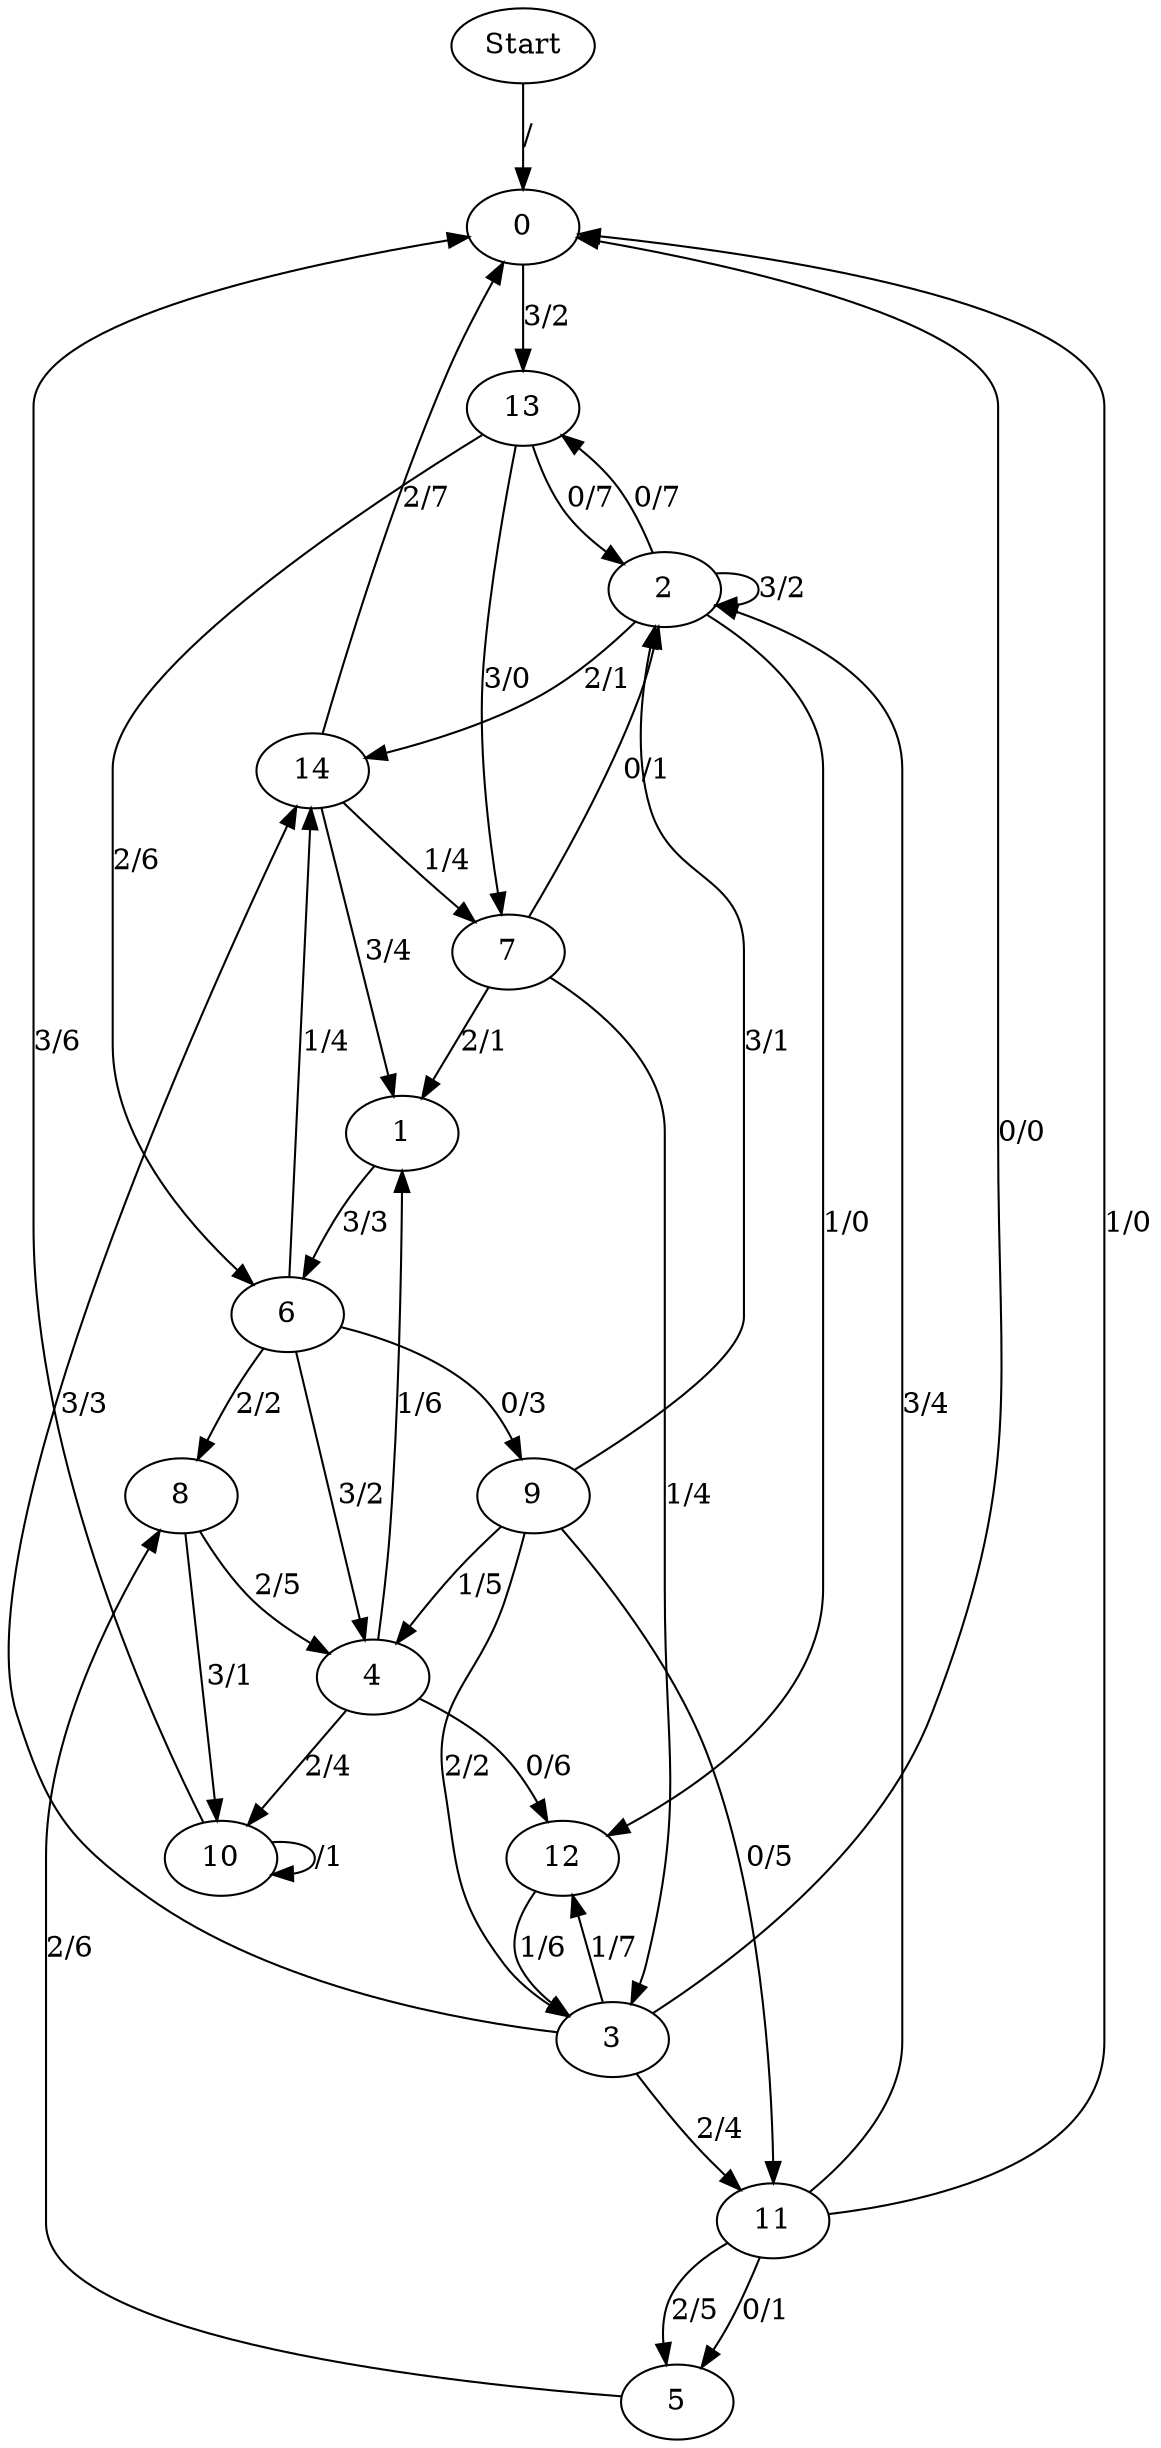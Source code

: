 digraph {
	Start -> 0 [label="/"]
	0 -> 13 [label="3/2"]
	5 -> 8 [label="2/6"]
	8 -> 4 [label="2/5"]
	8 -> 10 [label="3/1"]
	4 -> 10 [label="2/4"]
	4 -> 12 [label="0/6"]
	4 -> 1 [label="1/6"]
	10 -> 0 [label="3/6"]
	10 -> 10 [label="/1"]
	12 -> 3 [label="1/6"]
	3 -> 0 [label="0/0"]
	3 -> 12 [label="1/7"]
	3 -> 11 [label="2/4"]
	3 -> 14 [label="3/3"]
	11 -> 5 [label="0/1"]
	11 -> 0 [label="1/0"]
	11 -> 5 [label="2/5"]
	11 -> 2 [label="3/4"]
	13 -> 6 [label="2/6"]
	13 -> 7 [label="3/0"]
	13 -> 2 [label="0/7"]
	6 -> 4 [label="3/2"]
	6 -> 9 [label="0/3"]
	6 -> 14 [label="1/4"]
	6 -> 8 [label="2/2"]
	9 -> 4 [label="1/5"]
	9 -> 3 [label="2/2"]
	9 -> 2 [label="3/1"]
	9 -> 11 [label="0/5"]
	14 -> 0 [label="2/7"]
	14 -> 1 [label="3/4"]
	14 -> 7 [label="1/4"]
	7 -> 2 [label="0/1"]
	7 -> 3 [label="1/4"]
	7 -> 1 [label="2/1"]
	2 -> 2 [label="3/2"]
	2 -> 13 [label="0/7"]
	2 -> 12 [label="1/0"]
	2 -> 14 [label="2/1"]
	1 -> 6 [label="3/3"]
}
